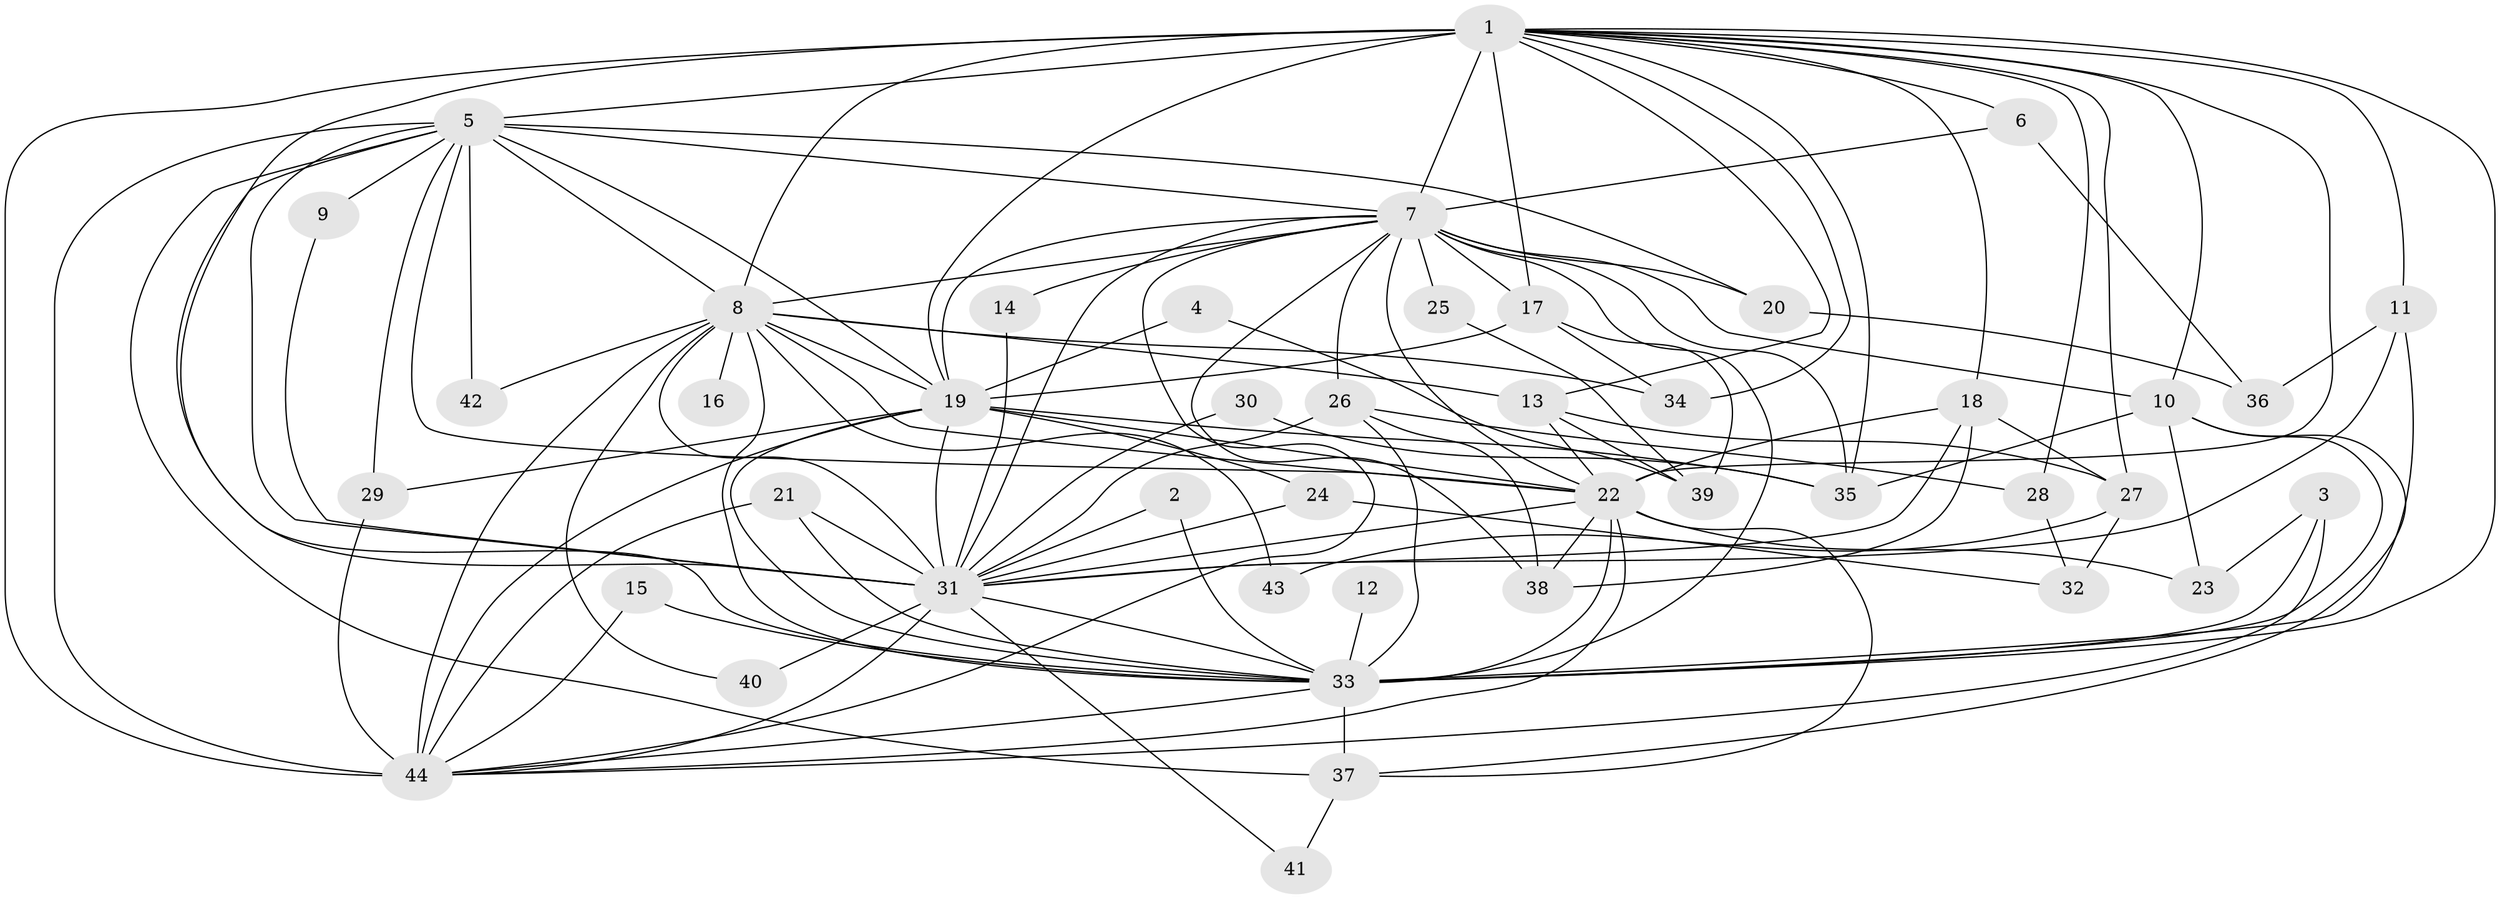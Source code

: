 // original degree distribution, {17: 0.011363636363636364, 24: 0.022727272727272728, 16: 0.011363636363636364, 22: 0.011363636363636364, 18: 0.011363636363636364, 19: 0.011363636363636364, 15: 0.022727272727272728, 20: 0.011363636363636364, 5: 0.10227272727272728, 2: 0.48863636363636365, 3: 0.26136363636363635, 4: 0.03409090909090909}
// Generated by graph-tools (version 1.1) at 2025/01/03/09/25 03:01:22]
// undirected, 44 vertices, 123 edges
graph export_dot {
graph [start="1"]
  node [color=gray90,style=filled];
  1;
  2;
  3;
  4;
  5;
  6;
  7;
  8;
  9;
  10;
  11;
  12;
  13;
  14;
  15;
  16;
  17;
  18;
  19;
  20;
  21;
  22;
  23;
  24;
  25;
  26;
  27;
  28;
  29;
  30;
  31;
  32;
  33;
  34;
  35;
  36;
  37;
  38;
  39;
  40;
  41;
  42;
  43;
  44;
  1 -- 5 [weight=2.0];
  1 -- 6 [weight=1.0];
  1 -- 7 [weight=2.0];
  1 -- 8 [weight=3.0];
  1 -- 10 [weight=1.0];
  1 -- 11 [weight=1.0];
  1 -- 13 [weight=1.0];
  1 -- 17 [weight=1.0];
  1 -- 18 [weight=1.0];
  1 -- 19 [weight=3.0];
  1 -- 22 [weight=3.0];
  1 -- 27 [weight=1.0];
  1 -- 28 [weight=2.0];
  1 -- 31 [weight=3.0];
  1 -- 33 [weight=2.0];
  1 -- 34 [weight=1.0];
  1 -- 35 [weight=1.0];
  1 -- 44 [weight=3.0];
  2 -- 31 [weight=1.0];
  2 -- 33 [weight=2.0];
  3 -- 23 [weight=1.0];
  3 -- 33 [weight=1.0];
  3 -- 44 [weight=1.0];
  4 -- 19 [weight=1.0];
  4 -- 39 [weight=1.0];
  5 -- 7 [weight=1.0];
  5 -- 8 [weight=1.0];
  5 -- 9 [weight=1.0];
  5 -- 19 [weight=1.0];
  5 -- 20 [weight=1.0];
  5 -- 22 [weight=1.0];
  5 -- 29 [weight=1.0];
  5 -- 31 [weight=2.0];
  5 -- 33 [weight=1.0];
  5 -- 37 [weight=1.0];
  5 -- 42 [weight=2.0];
  5 -- 44 [weight=1.0];
  6 -- 7 [weight=1.0];
  6 -- 36 [weight=1.0];
  7 -- 8 [weight=1.0];
  7 -- 10 [weight=1.0];
  7 -- 14 [weight=1.0];
  7 -- 17 [weight=1.0];
  7 -- 19 [weight=1.0];
  7 -- 20 [weight=1.0];
  7 -- 22 [weight=1.0];
  7 -- 25 [weight=1.0];
  7 -- 26 [weight=1.0];
  7 -- 31 [weight=2.0];
  7 -- 33 [weight=2.0];
  7 -- 35 [weight=2.0];
  7 -- 38 [weight=1.0];
  7 -- 44 [weight=1.0];
  8 -- 13 [weight=1.0];
  8 -- 16 [weight=1.0];
  8 -- 19 [weight=1.0];
  8 -- 22 [weight=1.0];
  8 -- 31 [weight=1.0];
  8 -- 33 [weight=1.0];
  8 -- 34 [weight=1.0];
  8 -- 40 [weight=1.0];
  8 -- 42 [weight=1.0];
  8 -- 43 [weight=1.0];
  8 -- 44 [weight=2.0];
  9 -- 31 [weight=1.0];
  10 -- 23 [weight=1.0];
  10 -- 33 [weight=1.0];
  10 -- 35 [weight=1.0];
  10 -- 37 [weight=1.0];
  11 -- 31 [weight=1.0];
  11 -- 33 [weight=2.0];
  11 -- 36 [weight=1.0];
  12 -- 33 [weight=1.0];
  13 -- 22 [weight=1.0];
  13 -- 27 [weight=1.0];
  13 -- 39 [weight=1.0];
  14 -- 31 [weight=1.0];
  15 -- 33 [weight=2.0];
  15 -- 44 [weight=1.0];
  17 -- 19 [weight=1.0];
  17 -- 34 [weight=1.0];
  17 -- 39 [weight=2.0];
  18 -- 22 [weight=1.0];
  18 -- 27 [weight=1.0];
  18 -- 31 [weight=1.0];
  18 -- 38 [weight=1.0];
  19 -- 22 [weight=3.0];
  19 -- 24 [weight=1.0];
  19 -- 29 [weight=1.0];
  19 -- 31 [weight=2.0];
  19 -- 33 [weight=2.0];
  19 -- 35 [weight=1.0];
  19 -- 44 [weight=1.0];
  20 -- 36 [weight=1.0];
  21 -- 31 [weight=1.0];
  21 -- 33 [weight=1.0];
  21 -- 44 [weight=1.0];
  22 -- 23 [weight=1.0];
  22 -- 31 [weight=1.0];
  22 -- 33 [weight=1.0];
  22 -- 37 [weight=1.0];
  22 -- 38 [weight=1.0];
  22 -- 44 [weight=1.0];
  24 -- 31 [weight=1.0];
  24 -- 32 [weight=1.0];
  25 -- 39 [weight=1.0];
  26 -- 28 [weight=1.0];
  26 -- 31 [weight=1.0];
  26 -- 33 [weight=1.0];
  26 -- 38 [weight=1.0];
  27 -- 32 [weight=1.0];
  27 -- 43 [weight=1.0];
  28 -- 32 [weight=1.0];
  29 -- 44 [weight=1.0];
  30 -- 31 [weight=1.0];
  30 -- 35 [weight=1.0];
  31 -- 33 [weight=1.0];
  31 -- 40 [weight=1.0];
  31 -- 41 [weight=1.0];
  31 -- 44 [weight=1.0];
  33 -- 37 [weight=1.0];
  33 -- 44 [weight=1.0];
  37 -- 41 [weight=1.0];
}
